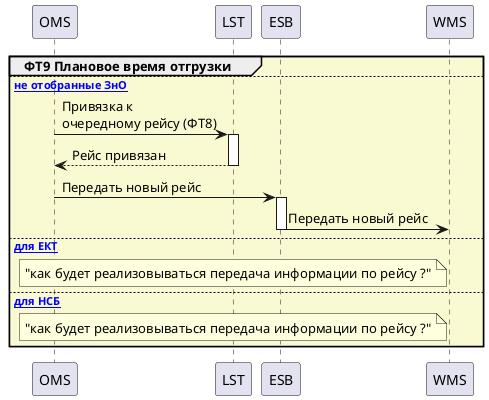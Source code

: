@startuml

group #LightGoldenRodYellow ФТ9 Плановое время отгрузки 
    else [Попадают не отобранные ЗнО]
    OMS -> LST : Привязка к \nочередному рейсу (ФТ8)
    activate LST
    LST --> OMS : Рейс привязан 
    deactivate LST

    OMS -> ESB : Передать новый рейс
    activate ESB
    ESB -> WMS : Передать новый рейс
    deactivate ESB

    
else [Случай для ЕКТ]
note over LST: "как будет реализовываться передача информации по рейсу ?"

else [Случай для НСБ]
note over LST: "как будет реализовываться передача информации по рейсу ?"

end

@enduml